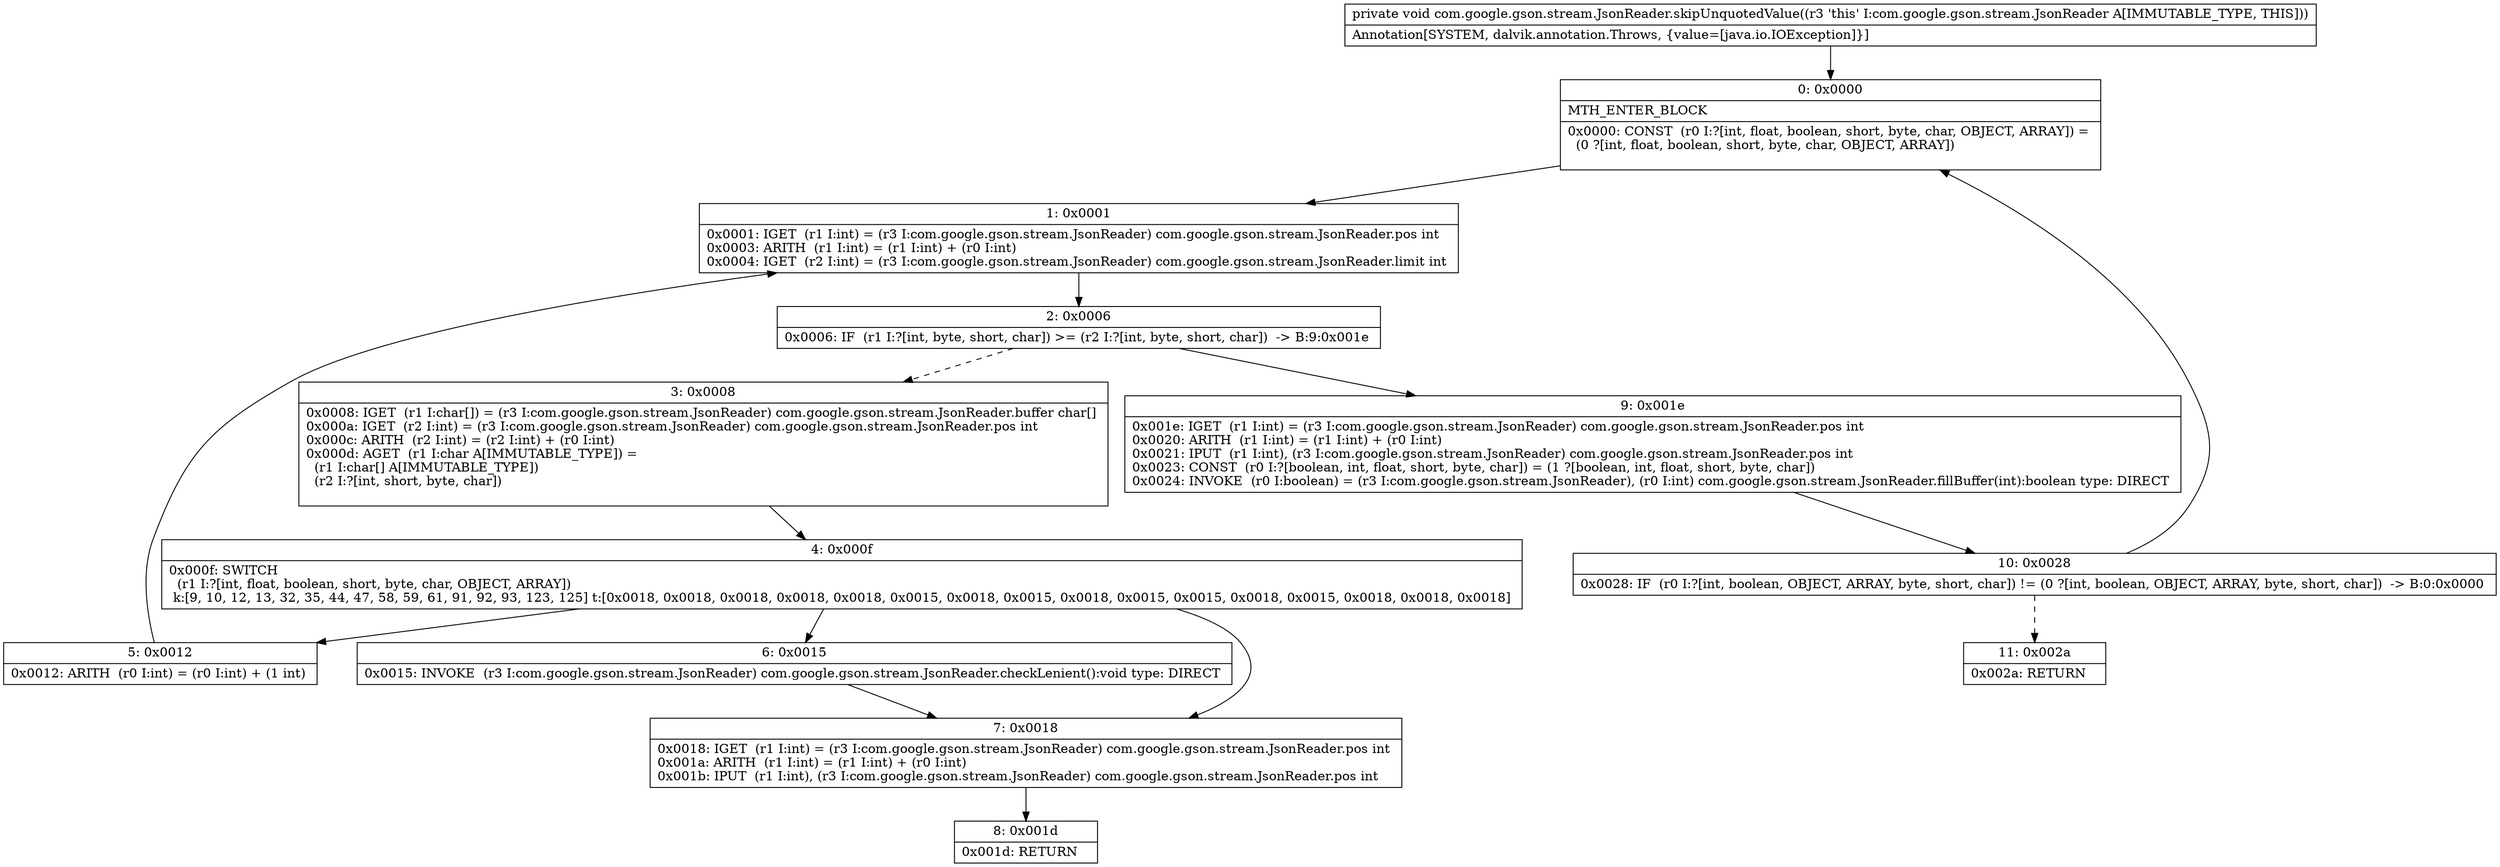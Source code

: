 digraph "CFG forcom.google.gson.stream.JsonReader.skipUnquotedValue()V" {
Node_0 [shape=record,label="{0\:\ 0x0000|MTH_ENTER_BLOCK\l|0x0000: CONST  (r0 I:?[int, float, boolean, short, byte, char, OBJECT, ARRAY]) = \l  (0 ?[int, float, boolean, short, byte, char, OBJECT, ARRAY])\l \l}"];
Node_1 [shape=record,label="{1\:\ 0x0001|0x0001: IGET  (r1 I:int) = (r3 I:com.google.gson.stream.JsonReader) com.google.gson.stream.JsonReader.pos int \l0x0003: ARITH  (r1 I:int) = (r1 I:int) + (r0 I:int) \l0x0004: IGET  (r2 I:int) = (r3 I:com.google.gson.stream.JsonReader) com.google.gson.stream.JsonReader.limit int \l}"];
Node_2 [shape=record,label="{2\:\ 0x0006|0x0006: IF  (r1 I:?[int, byte, short, char]) \>= (r2 I:?[int, byte, short, char])  \-\> B:9:0x001e \l}"];
Node_3 [shape=record,label="{3\:\ 0x0008|0x0008: IGET  (r1 I:char[]) = (r3 I:com.google.gson.stream.JsonReader) com.google.gson.stream.JsonReader.buffer char[] \l0x000a: IGET  (r2 I:int) = (r3 I:com.google.gson.stream.JsonReader) com.google.gson.stream.JsonReader.pos int \l0x000c: ARITH  (r2 I:int) = (r2 I:int) + (r0 I:int) \l0x000d: AGET  (r1 I:char A[IMMUTABLE_TYPE]) = \l  (r1 I:char[] A[IMMUTABLE_TYPE])\l  (r2 I:?[int, short, byte, char])\l \l}"];
Node_4 [shape=record,label="{4\:\ 0x000f|0x000f: SWITCH  \l  (r1 I:?[int, float, boolean, short, byte, char, OBJECT, ARRAY])\l k:[9, 10, 12, 13, 32, 35, 44, 47, 58, 59, 61, 91, 92, 93, 123, 125] t:[0x0018, 0x0018, 0x0018, 0x0018, 0x0018, 0x0015, 0x0018, 0x0015, 0x0018, 0x0015, 0x0015, 0x0018, 0x0015, 0x0018, 0x0018, 0x0018] \l}"];
Node_5 [shape=record,label="{5\:\ 0x0012|0x0012: ARITH  (r0 I:int) = (r0 I:int) + (1 int) \l}"];
Node_6 [shape=record,label="{6\:\ 0x0015|0x0015: INVOKE  (r3 I:com.google.gson.stream.JsonReader) com.google.gson.stream.JsonReader.checkLenient():void type: DIRECT \l}"];
Node_7 [shape=record,label="{7\:\ 0x0018|0x0018: IGET  (r1 I:int) = (r3 I:com.google.gson.stream.JsonReader) com.google.gson.stream.JsonReader.pos int \l0x001a: ARITH  (r1 I:int) = (r1 I:int) + (r0 I:int) \l0x001b: IPUT  (r1 I:int), (r3 I:com.google.gson.stream.JsonReader) com.google.gson.stream.JsonReader.pos int \l}"];
Node_8 [shape=record,label="{8\:\ 0x001d|0x001d: RETURN   \l}"];
Node_9 [shape=record,label="{9\:\ 0x001e|0x001e: IGET  (r1 I:int) = (r3 I:com.google.gson.stream.JsonReader) com.google.gson.stream.JsonReader.pos int \l0x0020: ARITH  (r1 I:int) = (r1 I:int) + (r0 I:int) \l0x0021: IPUT  (r1 I:int), (r3 I:com.google.gson.stream.JsonReader) com.google.gson.stream.JsonReader.pos int \l0x0023: CONST  (r0 I:?[boolean, int, float, short, byte, char]) = (1 ?[boolean, int, float, short, byte, char]) \l0x0024: INVOKE  (r0 I:boolean) = (r3 I:com.google.gson.stream.JsonReader), (r0 I:int) com.google.gson.stream.JsonReader.fillBuffer(int):boolean type: DIRECT \l}"];
Node_10 [shape=record,label="{10\:\ 0x0028|0x0028: IF  (r0 I:?[int, boolean, OBJECT, ARRAY, byte, short, char]) != (0 ?[int, boolean, OBJECT, ARRAY, byte, short, char])  \-\> B:0:0x0000 \l}"];
Node_11 [shape=record,label="{11\:\ 0x002a|0x002a: RETURN   \l}"];
MethodNode[shape=record,label="{private void com.google.gson.stream.JsonReader.skipUnquotedValue((r3 'this' I:com.google.gson.stream.JsonReader A[IMMUTABLE_TYPE, THIS]))  | Annotation[SYSTEM, dalvik.annotation.Throws, \{value=[java.io.IOException]\}]\l}"];
MethodNode -> Node_0;
Node_0 -> Node_1;
Node_1 -> Node_2;
Node_2 -> Node_3[style=dashed];
Node_2 -> Node_9;
Node_3 -> Node_4;
Node_4 -> Node_5;
Node_4 -> Node_6;
Node_4 -> Node_7;
Node_5 -> Node_1;
Node_6 -> Node_7;
Node_7 -> Node_8;
Node_9 -> Node_10;
Node_10 -> Node_0;
Node_10 -> Node_11[style=dashed];
}

